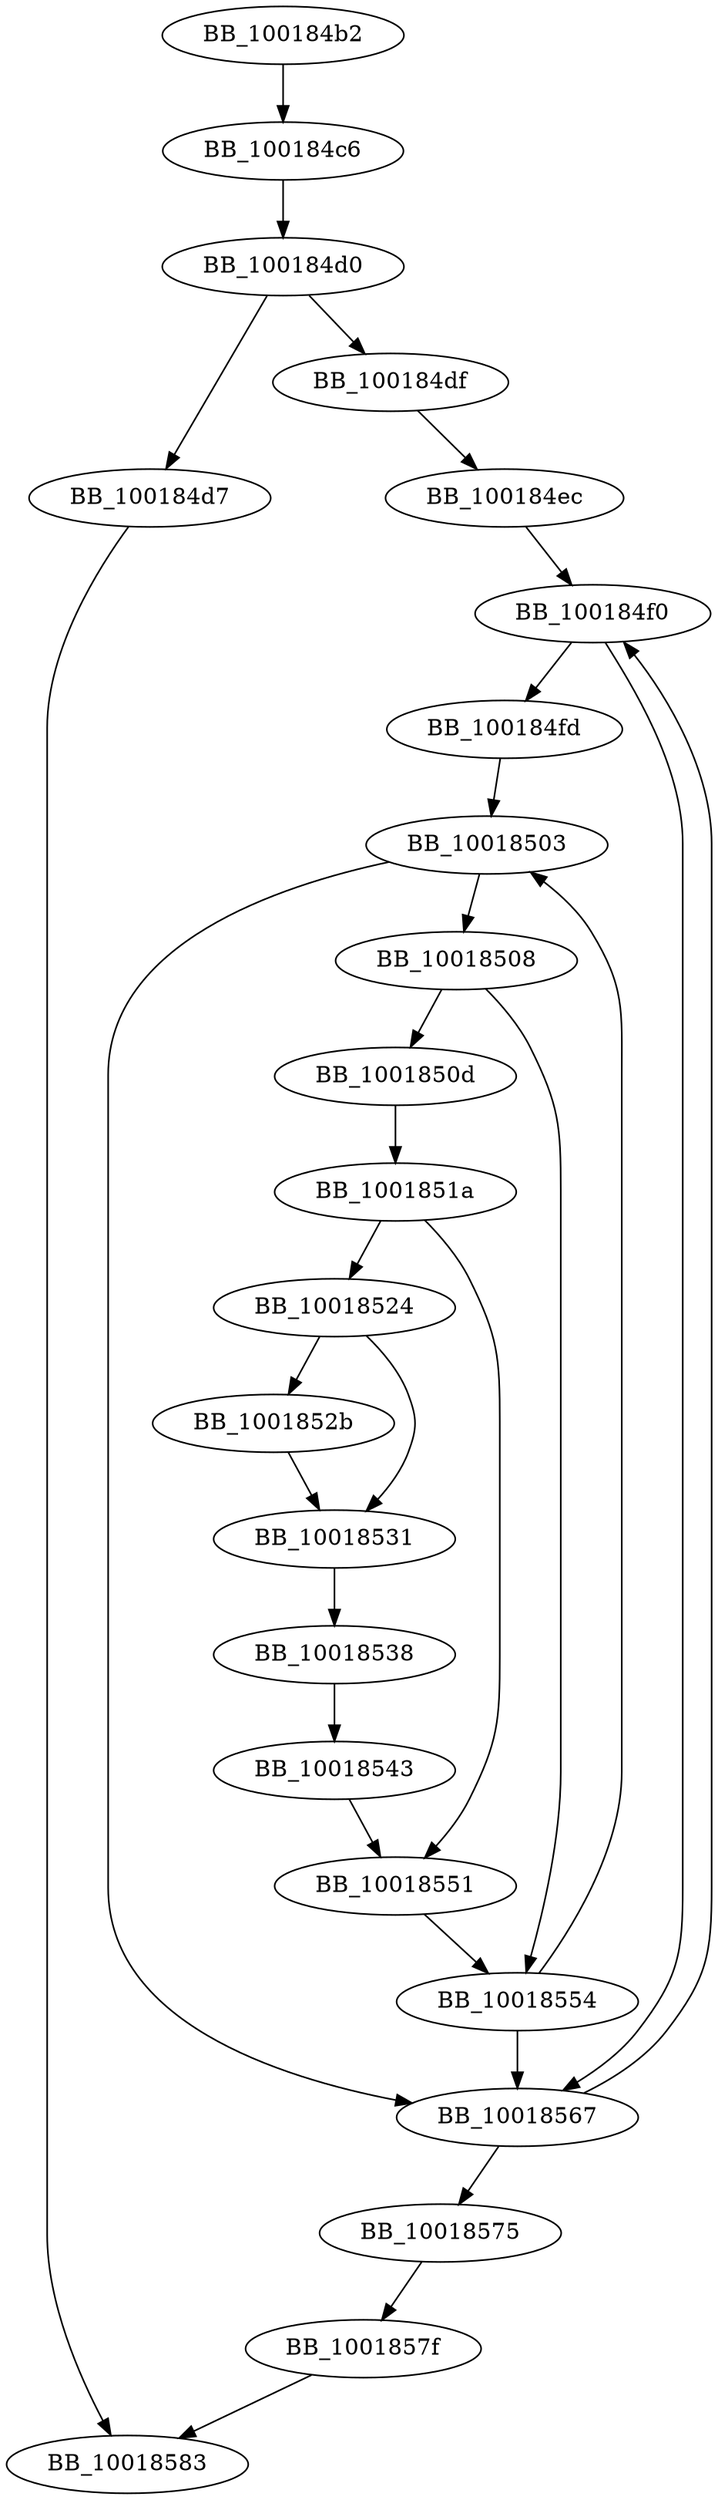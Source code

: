 DiGraph __Cnd_do_broadcast_at_thread_exit{
BB_100184b2->BB_100184c6
BB_100184c6->BB_100184d0
BB_100184d0->BB_100184d7
BB_100184d0->BB_100184df
BB_100184d7->BB_10018583
BB_100184df->BB_100184ec
BB_100184ec->BB_100184f0
BB_100184f0->BB_100184fd
BB_100184f0->BB_10018567
BB_100184fd->BB_10018503
BB_10018503->BB_10018508
BB_10018503->BB_10018567
BB_10018508->BB_1001850d
BB_10018508->BB_10018554
BB_1001850d->BB_1001851a
BB_1001851a->BB_10018524
BB_1001851a->BB_10018551
BB_10018524->BB_1001852b
BB_10018524->BB_10018531
BB_1001852b->BB_10018531
BB_10018531->BB_10018538
BB_10018538->BB_10018543
BB_10018543->BB_10018551
BB_10018551->BB_10018554
BB_10018554->BB_10018503
BB_10018554->BB_10018567
BB_10018567->BB_100184f0
BB_10018567->BB_10018575
BB_10018575->BB_1001857f
BB_1001857f->BB_10018583
}
